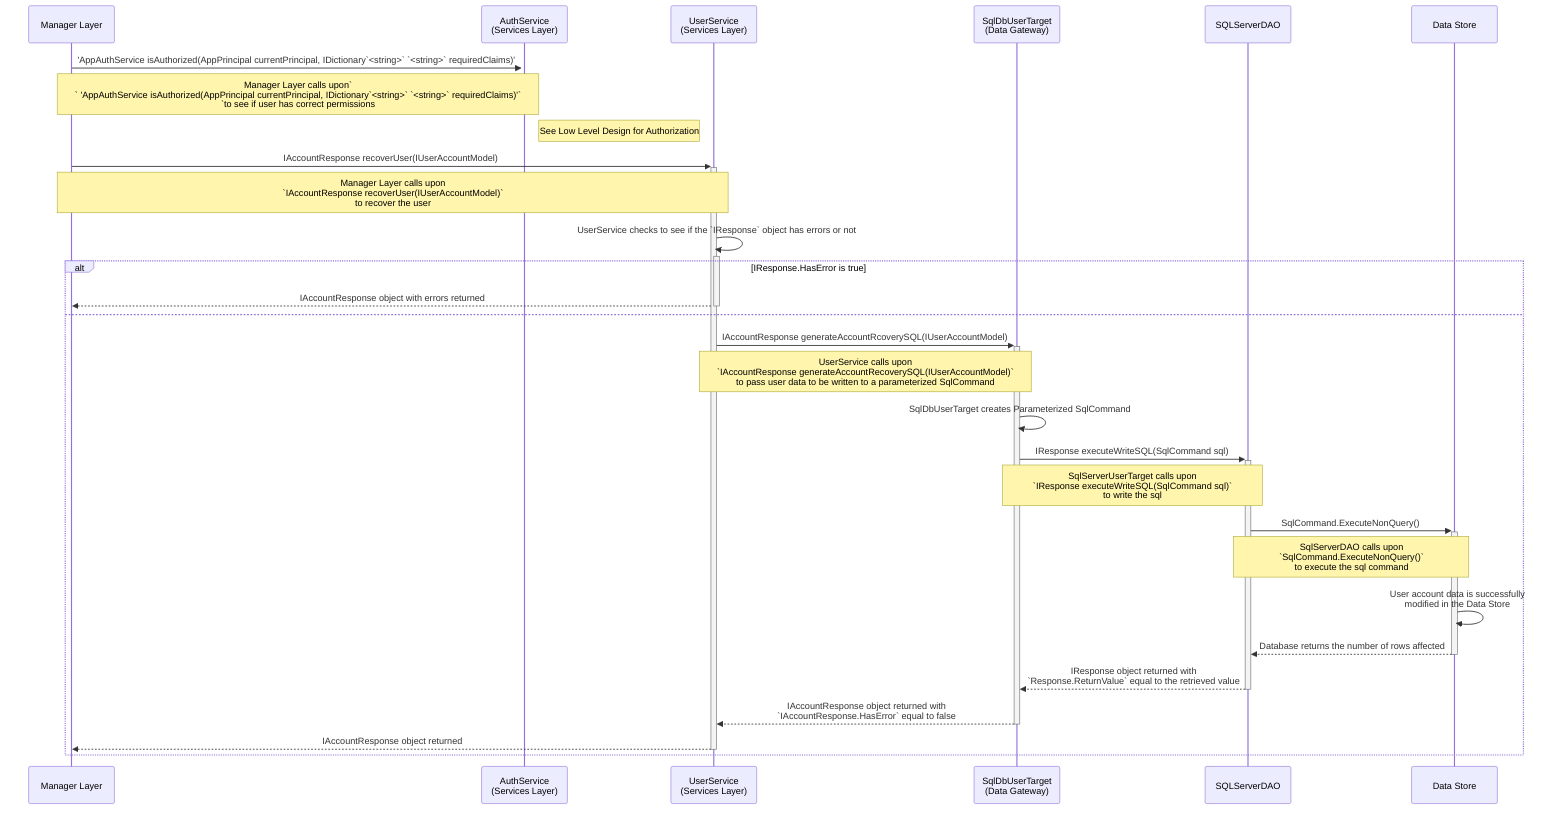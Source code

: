 sequenceDiagram

%% Need to update diagram to reflect actual account recovery
%% Recovery can have 2 scenarios: Main email loss or Admin disables user
%% MFA


%% See BRD UA-2 for additional context




participant ml as Manager Layer
participant as as AuthService<br>(Services Layer)
participant uc as UserService<br>(Services Layer)
participant dg as SqlDbUserTarget<br>(Data Gateway)
participant da as SQLServerDAO
participant ds as Data Store


 ml->>+as: 'AppAuthService isAuthorized(AppPrincipal currentPrincipal, IDictionary`<string>` `<string>` requiredClaims)'
        Note over ml,as: Manager Layer calls upon`<br>`  'AppAuthService isAuthorized(AppPrincipal currentPrincipal, IDictionary`<string>` `<string>` requiredClaims)'`<br>`to see if user has correct permissions
        Note right of as: See Low Level Design for Authorization


ml->>+uc: IAccountResponse recoverUser(IUserAccountModel)
    Note over ml,uc: Manager Layer calls upon<br>`IAccountResponse recoverUser(IUserAccountModel)`<br>to recover the user




%% UserService should check/ validate data passed through
uc->>+uc: UserService checks to see if the `IResponse` object has errors or not




alt IResponse.HasError is true
    uc-->>-ml: IAccountResponse object with errors returned
else




    %% Modify the user
    uc->>+dg: IAccountResponse generateAccountRcoverySQL(IUserAccountModel)
    Note over uc,dg: UserService calls upon<br>`IAccountResponse generateAccountRecoverySQL(IUserAccountModel)`<br>to pass user data to be written to a parameterized SqlCommand




    dg->>dg: SqlDbUserTarget creates Parameterized SqlCommand




    dg->>+da: IResponse executeWriteSQL(SqlCommand sql)
    Note over dg,da: SqlServerUserTarget calls upon<br>`IResponse executeWriteSQL(SqlCommand sql)`<br>to write the sql




    da->>+ds: SqlCommand.ExecuteNonQuery()
    Note over da,ds: SqlServerDAO calls upon<br>`SqlCommand.ExecuteNonQuery()`<br>to execute the sql command




    ds->>ds: User account data is successfully<br>modified in the Data Store




    ds-->>-da: Database returns the number of rows affected




    da-->>-dg: IResponse object returned with<br>`Response.ReturnValue` equal to the retrieved value




    dg-->>-uc: IAccountResponse object returned with<br>`IAccountResponse.HasError` equal to false




    uc-->>-ml: IAccountResponse object returned
end